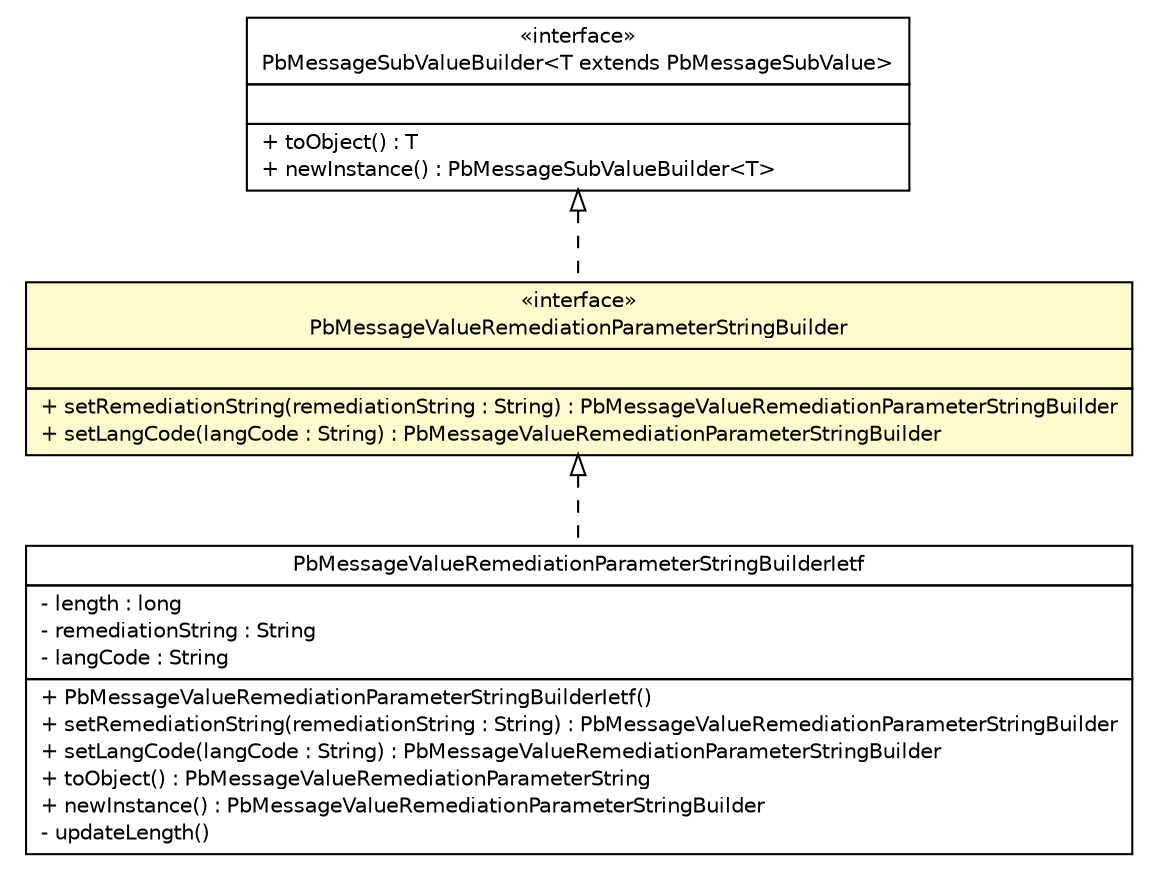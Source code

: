 #!/usr/local/bin/dot
#
# Class diagram 
# Generated by UMLGraph version R5_6 (http://www.umlgraph.org/)
#

digraph G {
	edge [fontname="Helvetica",fontsize=10,labelfontname="Helvetica",labelfontsize=10];
	node [fontname="Helvetica",fontsize=10,shape=plaintext];
	nodesep=0.25;
	ranksep=0.5;
	// org.ietf.nea.pb.message.util.PbMessageSubValueBuilder<T extends org.ietf.nea.pb.message.util.PbMessageSubValue>
	c127462 [label=<<table title="org.ietf.nea.pb.message.util.PbMessageSubValueBuilder" border="0" cellborder="1" cellspacing="0" cellpadding="2" port="p" href="./PbMessageSubValueBuilder.html">
		<tr><td><table border="0" cellspacing="0" cellpadding="1">
<tr><td align="center" balign="center"> &#171;interface&#187; </td></tr>
<tr><td align="center" balign="center"> PbMessageSubValueBuilder&lt;T extends PbMessageSubValue&gt; </td></tr>
		</table></td></tr>
		<tr><td><table border="0" cellspacing="0" cellpadding="1">
<tr><td align="left" balign="left">  </td></tr>
		</table></td></tr>
		<tr><td><table border="0" cellspacing="0" cellpadding="1">
<tr><td align="left" balign="left"> + toObject() : T </td></tr>
<tr><td align="left" balign="left"> + newInstance() : PbMessageSubValueBuilder&lt;T&gt; </td></tr>
		</table></td></tr>
		</table>>, URL="./PbMessageSubValueBuilder.html", fontname="Helvetica", fontcolor="black", fontsize=10.0];
	// org.ietf.nea.pb.message.util.PbMessageValueRemediationParameterStringBuilder
	c127467 [label=<<table title="org.ietf.nea.pb.message.util.PbMessageValueRemediationParameterStringBuilder" border="0" cellborder="1" cellspacing="0" cellpadding="2" port="p" bgcolor="lemonChiffon" href="./PbMessageValueRemediationParameterStringBuilder.html">
		<tr><td><table border="0" cellspacing="0" cellpadding="1">
<tr><td align="center" balign="center"> &#171;interface&#187; </td></tr>
<tr><td align="center" balign="center"> PbMessageValueRemediationParameterStringBuilder </td></tr>
		</table></td></tr>
		<tr><td><table border="0" cellspacing="0" cellpadding="1">
<tr><td align="left" balign="left">  </td></tr>
		</table></td></tr>
		<tr><td><table border="0" cellspacing="0" cellpadding="1">
<tr><td align="left" balign="left"> + setRemediationString(remediationString : String) : PbMessageValueRemediationParameterStringBuilder </td></tr>
<tr><td align="left" balign="left"> + setLangCode(langCode : String) : PbMessageValueRemediationParameterStringBuilder </td></tr>
		</table></td></tr>
		</table>>, URL="./PbMessageValueRemediationParameterStringBuilder.html", fontname="Helvetica", fontcolor="black", fontsize=10.0];
	// org.ietf.nea.pb.message.util.PbMessageValueRemediationParameterStringBuilderIetf
	c127470 [label=<<table title="org.ietf.nea.pb.message.util.PbMessageValueRemediationParameterStringBuilderIetf" border="0" cellborder="1" cellspacing="0" cellpadding="2" port="p" href="./PbMessageValueRemediationParameterStringBuilderIetf.html">
		<tr><td><table border="0" cellspacing="0" cellpadding="1">
<tr><td align="center" balign="center"> PbMessageValueRemediationParameterStringBuilderIetf </td></tr>
		</table></td></tr>
		<tr><td><table border="0" cellspacing="0" cellpadding="1">
<tr><td align="left" balign="left"> - length : long </td></tr>
<tr><td align="left" balign="left"> - remediationString : String </td></tr>
<tr><td align="left" balign="left"> - langCode : String </td></tr>
		</table></td></tr>
		<tr><td><table border="0" cellspacing="0" cellpadding="1">
<tr><td align="left" balign="left"> + PbMessageValueRemediationParameterStringBuilderIetf() </td></tr>
<tr><td align="left" balign="left"> + setRemediationString(remediationString : String) : PbMessageValueRemediationParameterStringBuilder </td></tr>
<tr><td align="left" balign="left"> + setLangCode(langCode : String) : PbMessageValueRemediationParameterStringBuilder </td></tr>
<tr><td align="left" balign="left"> + toObject() : PbMessageValueRemediationParameterString </td></tr>
<tr><td align="left" balign="left"> + newInstance() : PbMessageValueRemediationParameterStringBuilder </td></tr>
<tr><td align="left" balign="left"> - updateLength() </td></tr>
		</table></td></tr>
		</table>>, URL="./PbMessageValueRemediationParameterStringBuilderIetf.html", fontname="Helvetica", fontcolor="black", fontsize=10.0];
	//org.ietf.nea.pb.message.util.PbMessageValueRemediationParameterStringBuilder implements org.ietf.nea.pb.message.util.PbMessageSubValueBuilder<T extends org.ietf.nea.pb.message.util.PbMessageSubValue>
	c127462:p -> c127467:p [dir=back,arrowtail=empty,style=dashed];
	//org.ietf.nea.pb.message.util.PbMessageValueRemediationParameterStringBuilderIetf implements org.ietf.nea.pb.message.util.PbMessageValueRemediationParameterStringBuilder
	c127467:p -> c127470:p [dir=back,arrowtail=empty,style=dashed];
}

